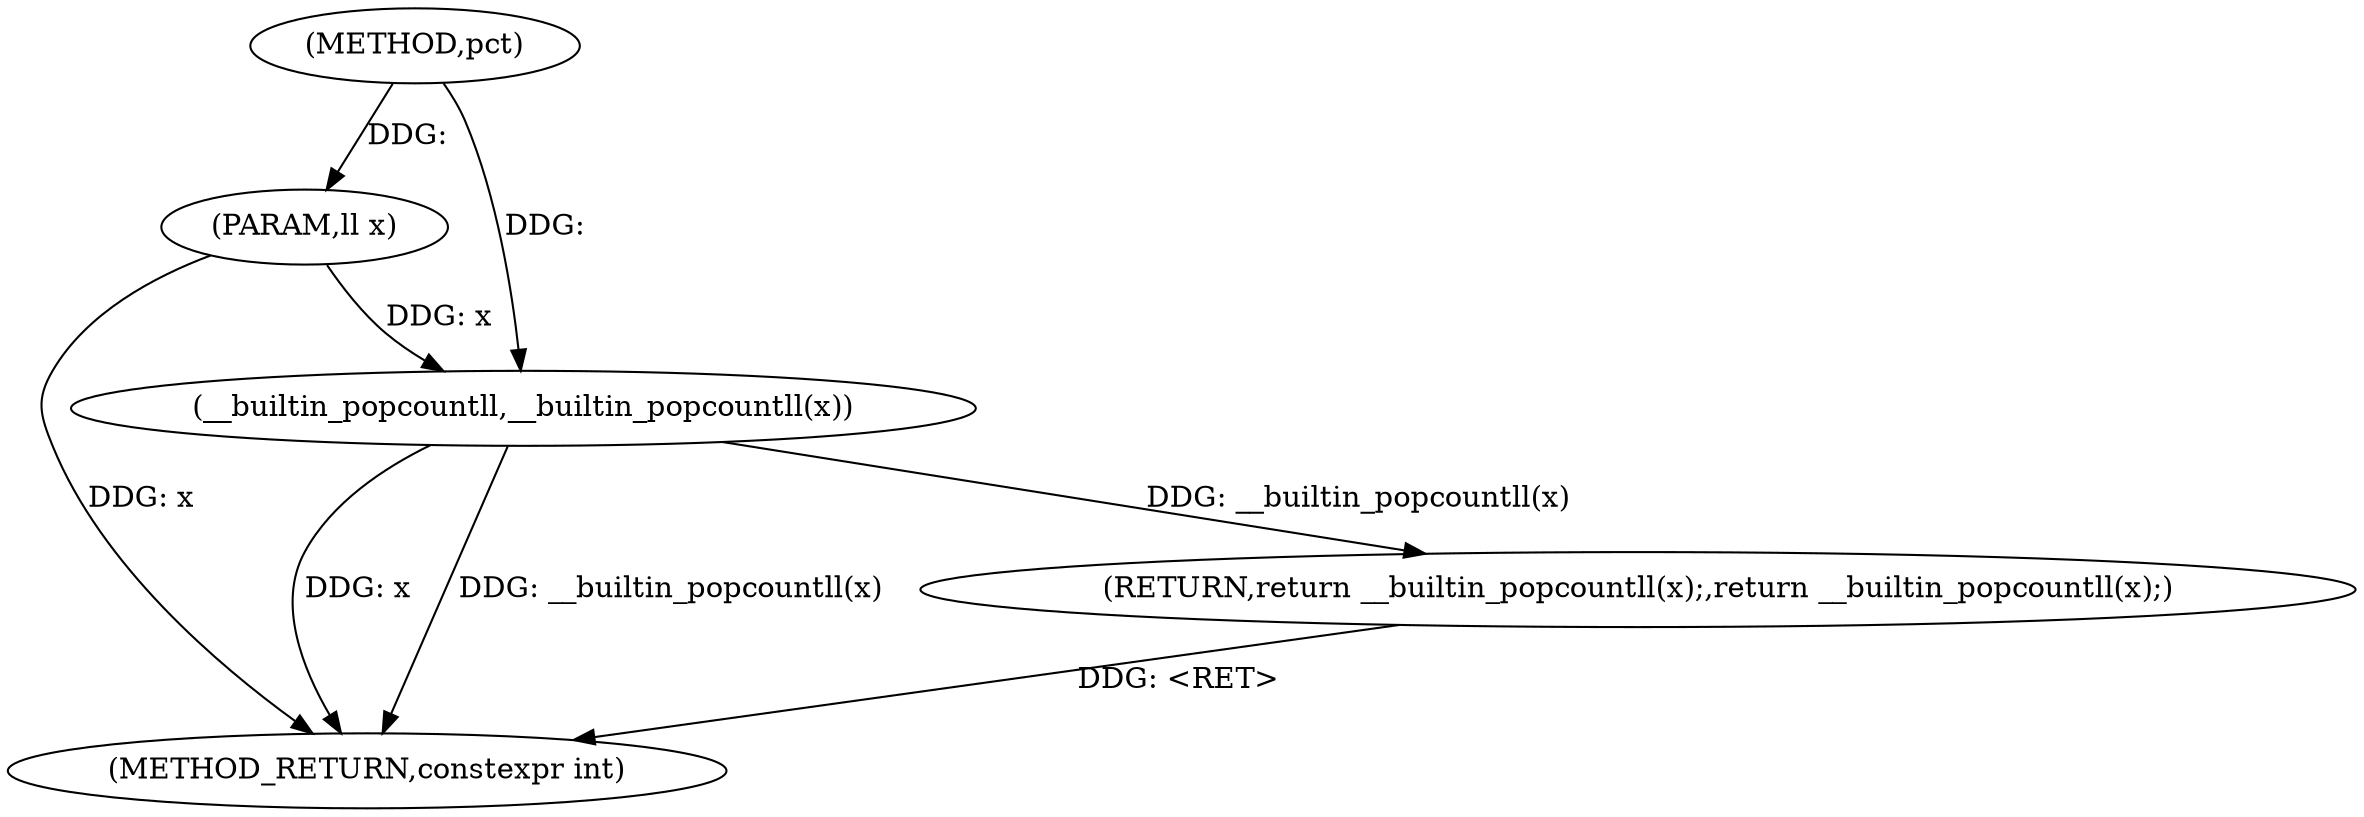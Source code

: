digraph "pct" {  
"1000181" [label = "(METHOD,pct)" ]
"1000187" [label = "(METHOD_RETURN,constexpr int)" ]
"1000182" [label = "(PARAM,ll x)" ]
"1000184" [label = "(RETURN,return __builtin_popcountll(x);,return __builtin_popcountll(x);)" ]
"1000185" [label = "(__builtin_popcountll,__builtin_popcountll(x))" ]
  "1000182" -> "1000187"  [ label = "DDG: x"] 
  "1000185" -> "1000187"  [ label = "DDG: x"] 
  "1000185" -> "1000187"  [ label = "DDG: __builtin_popcountll(x)"] 
  "1000184" -> "1000187"  [ label = "DDG: <RET>"] 
  "1000181" -> "1000182"  [ label = "DDG: "] 
  "1000185" -> "1000184"  [ label = "DDG: __builtin_popcountll(x)"] 
  "1000182" -> "1000185"  [ label = "DDG: x"] 
  "1000181" -> "1000185"  [ label = "DDG: "] 
}
